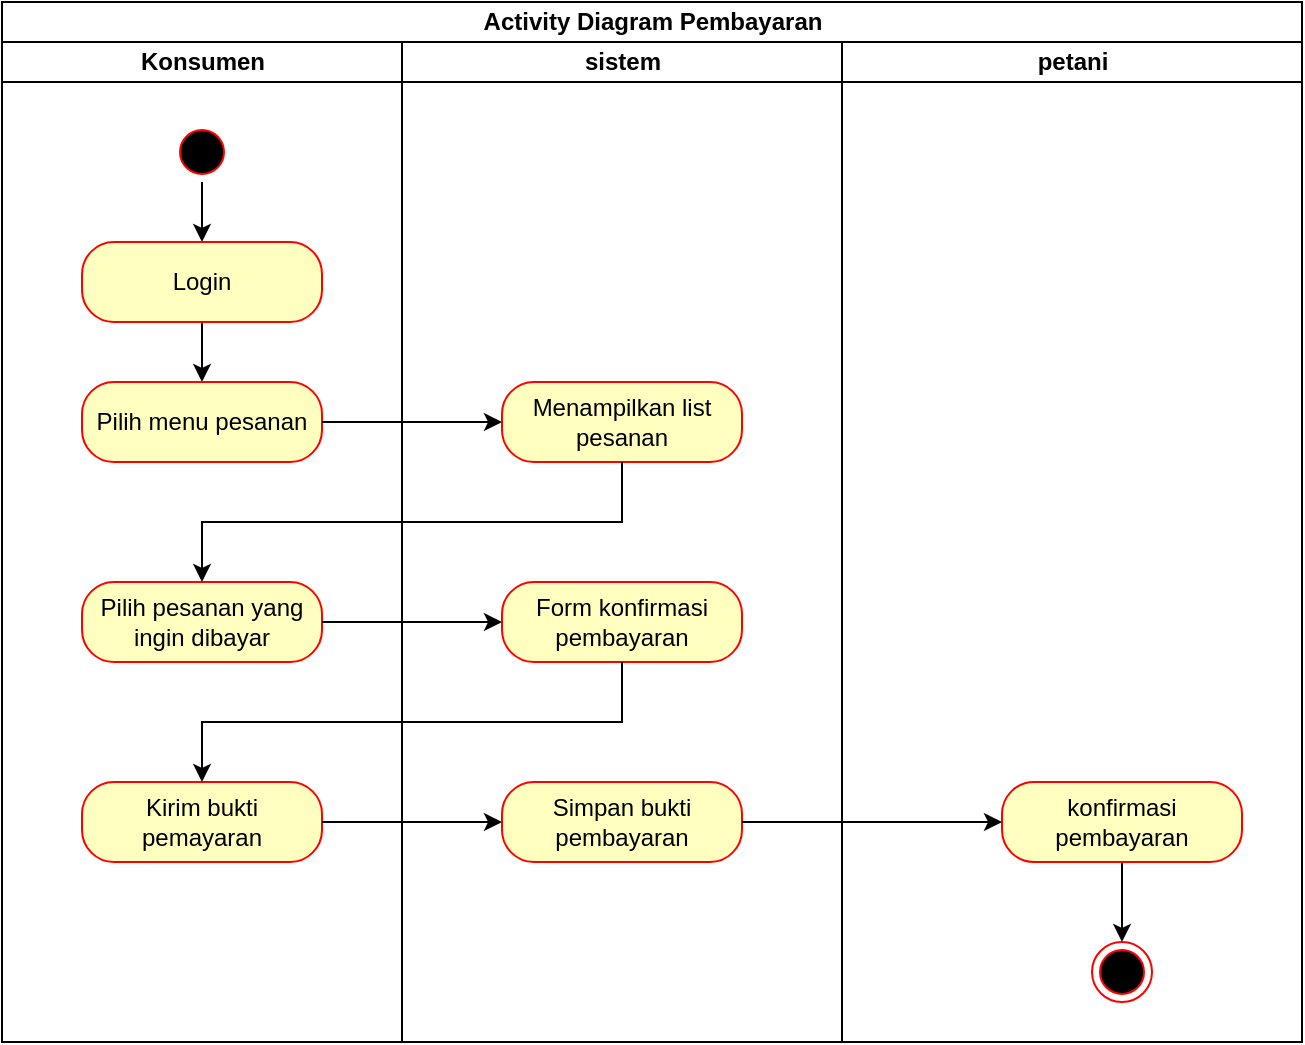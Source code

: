 <mxfile version="24.3.1" type="github">
  <diagram name="Page-1" id="YTNfgah5Yn6mvZ7XXSs6">
    <mxGraphModel dx="1035" dy="1611" grid="1" gridSize="10" guides="1" tooltips="1" connect="1" arrows="1" fold="1" page="1" pageScale="1" pageWidth="850" pageHeight="1100" math="0" shadow="0">
      <root>
        <mxCell id="0" />
        <mxCell id="1" parent="0" />
        <mxCell id="lD11Ap2pyaeoG-l7Y28U-1" value="Activity Diagram Pembayaran" style="swimlane;childLayout=stackLayout;resizeParent=1;resizeParentMax=0;startSize=20;html=1;" vertex="1" parent="1">
          <mxGeometry x="240.0" y="-110" width="650" height="520" as="geometry" />
        </mxCell>
        <mxCell id="lD11Ap2pyaeoG-l7Y28U-2" value="Konsumen" style="swimlane;startSize=20;html=1;" vertex="1" parent="lD11Ap2pyaeoG-l7Y28U-1">
          <mxGeometry y="20" width="200" height="500" as="geometry" />
        </mxCell>
        <mxCell id="lD11Ap2pyaeoG-l7Y28U-10" style="edgeStyle=orthogonalEdgeStyle;rounded=0;orthogonalLoop=1;jettySize=auto;html=1;exitX=0.5;exitY=1;exitDx=0;exitDy=0;entryX=0.5;entryY=0;entryDx=0;entryDy=0;" edge="1" parent="lD11Ap2pyaeoG-l7Y28U-2" source="lD11Ap2pyaeoG-l7Y28U-5" target="lD11Ap2pyaeoG-l7Y28U-7">
          <mxGeometry relative="1" as="geometry" />
        </mxCell>
        <mxCell id="lD11Ap2pyaeoG-l7Y28U-5" value="" style="ellipse;html=1;shape=startState;fillColor=#000000;strokeColor=#ff0000;" vertex="1" parent="lD11Ap2pyaeoG-l7Y28U-2">
          <mxGeometry x="85.0" y="40" width="30" height="30" as="geometry" />
        </mxCell>
        <mxCell id="lD11Ap2pyaeoG-l7Y28U-20" style="edgeStyle=orthogonalEdgeStyle;rounded=0;orthogonalLoop=1;jettySize=auto;html=1;exitX=0.5;exitY=1;exitDx=0;exitDy=0;entryX=0.5;entryY=0;entryDx=0;entryDy=0;" edge="1" parent="lD11Ap2pyaeoG-l7Y28U-2" source="lD11Ap2pyaeoG-l7Y28U-7" target="lD11Ap2pyaeoG-l7Y28U-11">
          <mxGeometry relative="1" as="geometry" />
        </mxCell>
        <mxCell id="lD11Ap2pyaeoG-l7Y28U-7" value="Login" style="rounded=1;whiteSpace=wrap;html=1;arcSize=40;fontColor=#000000;fillColor=#ffffc0;strokeColor=#ff0000;" vertex="1" parent="lD11Ap2pyaeoG-l7Y28U-2">
          <mxGeometry x="40.0" y="100" width="120" height="40" as="geometry" />
        </mxCell>
        <mxCell id="lD11Ap2pyaeoG-l7Y28U-11" value="Pilih menu pesanan" style="rounded=1;whiteSpace=wrap;html=1;arcSize=40;fontColor=#000000;fillColor=#ffffc0;strokeColor=#ff0000;" vertex="1" parent="lD11Ap2pyaeoG-l7Y28U-2">
          <mxGeometry x="40.0" y="170" width="120" height="40" as="geometry" />
        </mxCell>
        <mxCell id="lD11Ap2pyaeoG-l7Y28U-17" value="Pilih pesanan yang ingin dibayar" style="rounded=1;whiteSpace=wrap;html=1;arcSize=40;fontColor=#000000;fillColor=#ffffc0;strokeColor=#ff0000;" vertex="1" parent="lD11Ap2pyaeoG-l7Y28U-2">
          <mxGeometry x="40.0" y="270" width="120" height="40" as="geometry" />
        </mxCell>
        <mxCell id="lD11Ap2pyaeoG-l7Y28U-25" value="Kirim bukti pemayaran" style="rounded=1;whiteSpace=wrap;html=1;arcSize=40;fontColor=#000000;fillColor=#ffffc0;strokeColor=#ff0000;" vertex="1" parent="lD11Ap2pyaeoG-l7Y28U-2">
          <mxGeometry x="40.0" y="370" width="120" height="40" as="geometry" />
        </mxCell>
        <mxCell id="lD11Ap2pyaeoG-l7Y28U-3" value="sistem" style="swimlane;startSize=20;html=1;" vertex="1" parent="lD11Ap2pyaeoG-l7Y28U-1">
          <mxGeometry x="200" y="20" width="220" height="500" as="geometry" />
        </mxCell>
        <mxCell id="lD11Ap2pyaeoG-l7Y28U-14" value="Menampilkan list pesanan" style="rounded=1;whiteSpace=wrap;html=1;arcSize=40;fontColor=#000000;fillColor=#ffffc0;strokeColor=#ff0000;" vertex="1" parent="lD11Ap2pyaeoG-l7Y28U-3">
          <mxGeometry x="50.0" y="170" width="120" height="40" as="geometry" />
        </mxCell>
        <mxCell id="lD11Ap2pyaeoG-l7Y28U-18" value="Form konfirmasi pembayaran" style="rounded=1;whiteSpace=wrap;html=1;arcSize=40;fontColor=#000000;fillColor=#ffffc0;strokeColor=#ff0000;" vertex="1" parent="lD11Ap2pyaeoG-l7Y28U-3">
          <mxGeometry x="50.0" y="270" width="120" height="40" as="geometry" />
        </mxCell>
        <mxCell id="lD11Ap2pyaeoG-l7Y28U-29" value="Simpan bukti pembayaran&lt;span style=&quot;color: rgba(0, 0, 0, 0); font-family: monospace; font-size: 0px; text-align: start; text-wrap: nowrap;&quot;&gt;%3CmxGraphModel%3E%3Croot%3E%3CmxCell%20id%3D%220%22%2F%3E%3CmxCell%20id%3D%221%22%20parent%3D%220%22%2F%3E%3CmxCell%20id%3D%222%22%20value%3D%22Kirim%20bukti%20pemayaran%22%20style%3D%22rounded%3D1%3BwhiteSpace%3Dwrap%3Bhtml%3D1%3BarcSize%3D40%3BfontColor%3D%23000000%3BfillColor%3D%23ffffc0%3BstrokeColor%3D%23ff0000%3B%22%20vertex%3D%221%22%20parent%3D%221%22%3E%3CmxGeometry%20x%3D%22280%22%20y%3D%22280%22%20width%3D%22120%22%20height%3D%2240%22%20as%3D%22geometry%22%2F%3E%3C%2FmxCell%3E%3C%2Froot%3E%3C%2FmxGraphModel%3E&lt;/span&gt;&lt;span style=&quot;color: rgba(0, 0, 0, 0); font-family: monospace; font-size: 0px; text-align: start; text-wrap: nowrap;&quot;&gt;%3CmxGraphModel%3E%3Croot%3E%3CmxCell%20id%3D%220%22%2F%3E%3CmxCell%20id%3D%221%22%20parent%3D%220%22%2F%3E%3CmxCell%20id%3D%222%22%20value%3D%22Kirim%20bukti%20pemayaran%22%20style%3D%22rounded%3D1%3BwhiteSpace%3Dwrap%3Bhtml%3D1%3BarcSize%3D40%3BfontColor%3D%23000000%3BfillColor%3D%23ffffc0%3BstrokeColor%3D%23ff0000%3B%22%20vertex%3D%221%22%20parent%3D%221%22%3E%3CmxGeometry%20x%3D%22280%22%20y%3D%22280%22%20width%3D%22120%22%20height%3D%2240%22%20as%3D%22geometry%22%2F%3E%3C%2FmxCell%3E%3C%2Froot%3E%3C%2FmxGraphModel%3E&lt;/span&gt;" style="rounded=1;whiteSpace=wrap;html=1;arcSize=40;fontColor=#000000;fillColor=#ffffc0;strokeColor=#ff0000;" vertex="1" parent="lD11Ap2pyaeoG-l7Y28U-3">
          <mxGeometry x="50.0" y="370" width="120" height="40" as="geometry" />
        </mxCell>
        <mxCell id="lD11Ap2pyaeoG-l7Y28U-4" value="petani" style="swimlane;startSize=20;html=1;" vertex="1" parent="lD11Ap2pyaeoG-l7Y28U-1">
          <mxGeometry x="420" y="20" width="230" height="500" as="geometry" />
        </mxCell>
        <mxCell id="lD11Ap2pyaeoG-l7Y28U-35" style="edgeStyle=orthogonalEdgeStyle;rounded=0;orthogonalLoop=1;jettySize=auto;html=1;exitX=0.5;exitY=1;exitDx=0;exitDy=0;entryX=0.5;entryY=0;entryDx=0;entryDy=0;" edge="1" parent="lD11Ap2pyaeoG-l7Y28U-4" source="lD11Ap2pyaeoG-l7Y28U-30" target="lD11Ap2pyaeoG-l7Y28U-34">
          <mxGeometry relative="1" as="geometry" />
        </mxCell>
        <mxCell id="lD11Ap2pyaeoG-l7Y28U-30" value="konfirmasi pembayaran" style="rounded=1;whiteSpace=wrap;html=1;arcSize=40;fontColor=#000000;fillColor=#ffffc0;strokeColor=#ff0000;" vertex="1" parent="lD11Ap2pyaeoG-l7Y28U-4">
          <mxGeometry x="80.0" y="370" width="120" height="40" as="geometry" />
        </mxCell>
        <mxCell id="lD11Ap2pyaeoG-l7Y28U-34" value="" style="ellipse;html=1;shape=endState;fillColor=#000000;strokeColor=#ff0000;" vertex="1" parent="lD11Ap2pyaeoG-l7Y28U-4">
          <mxGeometry x="125.0" y="450" width="30" height="30" as="geometry" />
        </mxCell>
        <mxCell id="lD11Ap2pyaeoG-l7Y28U-21" style="edgeStyle=orthogonalEdgeStyle;rounded=0;orthogonalLoop=1;jettySize=auto;html=1;exitX=1;exitY=0.5;exitDx=0;exitDy=0;entryX=0;entryY=0.5;entryDx=0;entryDy=0;" edge="1" parent="lD11Ap2pyaeoG-l7Y28U-1" source="lD11Ap2pyaeoG-l7Y28U-11" target="lD11Ap2pyaeoG-l7Y28U-14">
          <mxGeometry relative="1" as="geometry" />
        </mxCell>
        <mxCell id="lD11Ap2pyaeoG-l7Y28U-23" style="edgeStyle=orthogonalEdgeStyle;rounded=0;orthogonalLoop=1;jettySize=auto;html=1;exitX=0.5;exitY=1;exitDx=0;exitDy=0;entryX=0.5;entryY=0;entryDx=0;entryDy=0;" edge="1" parent="lD11Ap2pyaeoG-l7Y28U-1" source="lD11Ap2pyaeoG-l7Y28U-14" target="lD11Ap2pyaeoG-l7Y28U-17">
          <mxGeometry relative="1" as="geometry" />
        </mxCell>
        <mxCell id="lD11Ap2pyaeoG-l7Y28U-24" style="edgeStyle=orthogonalEdgeStyle;rounded=0;orthogonalLoop=1;jettySize=auto;html=1;exitX=1;exitY=0.5;exitDx=0;exitDy=0;entryX=0;entryY=0.5;entryDx=0;entryDy=0;" edge="1" parent="lD11Ap2pyaeoG-l7Y28U-1" source="lD11Ap2pyaeoG-l7Y28U-17" target="lD11Ap2pyaeoG-l7Y28U-18">
          <mxGeometry relative="1" as="geometry" />
        </mxCell>
        <mxCell id="lD11Ap2pyaeoG-l7Y28U-31" style="edgeStyle=orthogonalEdgeStyle;rounded=0;orthogonalLoop=1;jettySize=auto;html=1;exitX=0.5;exitY=1;exitDx=0;exitDy=0;entryX=0.5;entryY=0;entryDx=0;entryDy=0;" edge="1" parent="lD11Ap2pyaeoG-l7Y28U-1" source="lD11Ap2pyaeoG-l7Y28U-18" target="lD11Ap2pyaeoG-l7Y28U-25">
          <mxGeometry relative="1" as="geometry" />
        </mxCell>
        <mxCell id="lD11Ap2pyaeoG-l7Y28U-32" style="edgeStyle=orthogonalEdgeStyle;rounded=0;orthogonalLoop=1;jettySize=auto;html=1;exitX=1;exitY=0.5;exitDx=0;exitDy=0;entryX=0;entryY=0.5;entryDx=0;entryDy=0;" edge="1" parent="lD11Ap2pyaeoG-l7Y28U-1" source="lD11Ap2pyaeoG-l7Y28U-25" target="lD11Ap2pyaeoG-l7Y28U-29">
          <mxGeometry relative="1" as="geometry" />
        </mxCell>
        <mxCell id="lD11Ap2pyaeoG-l7Y28U-33" style="edgeStyle=orthogonalEdgeStyle;rounded=0;orthogonalLoop=1;jettySize=auto;html=1;exitX=1;exitY=0.5;exitDx=0;exitDy=0;entryX=0;entryY=0.5;entryDx=0;entryDy=0;" edge="1" parent="lD11Ap2pyaeoG-l7Y28U-1" source="lD11Ap2pyaeoG-l7Y28U-29" target="lD11Ap2pyaeoG-l7Y28U-30">
          <mxGeometry relative="1" as="geometry" />
        </mxCell>
      </root>
    </mxGraphModel>
  </diagram>
</mxfile>
